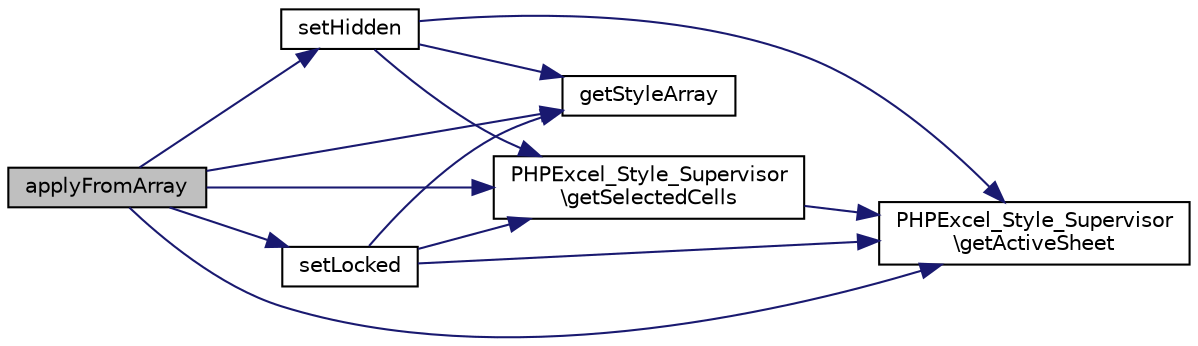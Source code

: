 digraph "applyFromArray"
{
  edge [fontname="Helvetica",fontsize="10",labelfontname="Helvetica",labelfontsize="10"];
  node [fontname="Helvetica",fontsize="10",shape=record];
  rankdir="LR";
  Node2 [label="applyFromArray",height=0.2,width=0.4,color="black", fillcolor="grey75", style="filled", fontcolor="black"];
  Node2 -> Node3 [color="midnightblue",fontsize="10",style="solid",fontname="Helvetica"];
  Node3 [label="PHPExcel_Style_Supervisor\l\\getActiveSheet",height=0.2,width=0.4,color="black", fillcolor="white", style="filled",URL="$class_p_h_p_excel___style___supervisor.html#aec8f52691db1a69bb76b089bdae0c8e6"];
  Node2 -> Node4 [color="midnightblue",fontsize="10",style="solid",fontname="Helvetica"];
  Node4 [label="PHPExcel_Style_Supervisor\l\\getSelectedCells",height=0.2,width=0.4,color="black", fillcolor="white", style="filled",URL="$class_p_h_p_excel___style___supervisor.html#ab17aa77ef10e750a08120fbf6f965eb2"];
  Node4 -> Node3 [color="midnightblue",fontsize="10",style="solid",fontname="Helvetica"];
  Node2 -> Node5 [color="midnightblue",fontsize="10",style="solid",fontname="Helvetica"];
  Node5 [label="getStyleArray",height=0.2,width=0.4,color="black", fillcolor="white", style="filled",URL="$class_p_h_p_excel___style___protection.html#af6c54f6a9dcec97e4b2e1bf4fb4d9092"];
  Node2 -> Node6 [color="midnightblue",fontsize="10",style="solid",fontname="Helvetica"];
  Node6 [label="setLocked",height=0.2,width=0.4,color="black", fillcolor="white", style="filled",URL="$class_p_h_p_excel___style___protection.html#af52cd16841c46303d80e226b9509e72e"];
  Node6 -> Node5 [color="midnightblue",fontsize="10",style="solid",fontname="Helvetica"];
  Node6 -> Node3 [color="midnightblue",fontsize="10",style="solid",fontname="Helvetica"];
  Node6 -> Node4 [color="midnightblue",fontsize="10",style="solid",fontname="Helvetica"];
  Node2 -> Node7 [color="midnightblue",fontsize="10",style="solid",fontname="Helvetica"];
  Node7 [label="setHidden",height=0.2,width=0.4,color="black", fillcolor="white", style="filled",URL="$class_p_h_p_excel___style___protection.html#ae5154e22a38feb43873fcd5f9ce6a660"];
  Node7 -> Node5 [color="midnightblue",fontsize="10",style="solid",fontname="Helvetica"];
  Node7 -> Node3 [color="midnightblue",fontsize="10",style="solid",fontname="Helvetica"];
  Node7 -> Node4 [color="midnightblue",fontsize="10",style="solid",fontname="Helvetica"];
}
